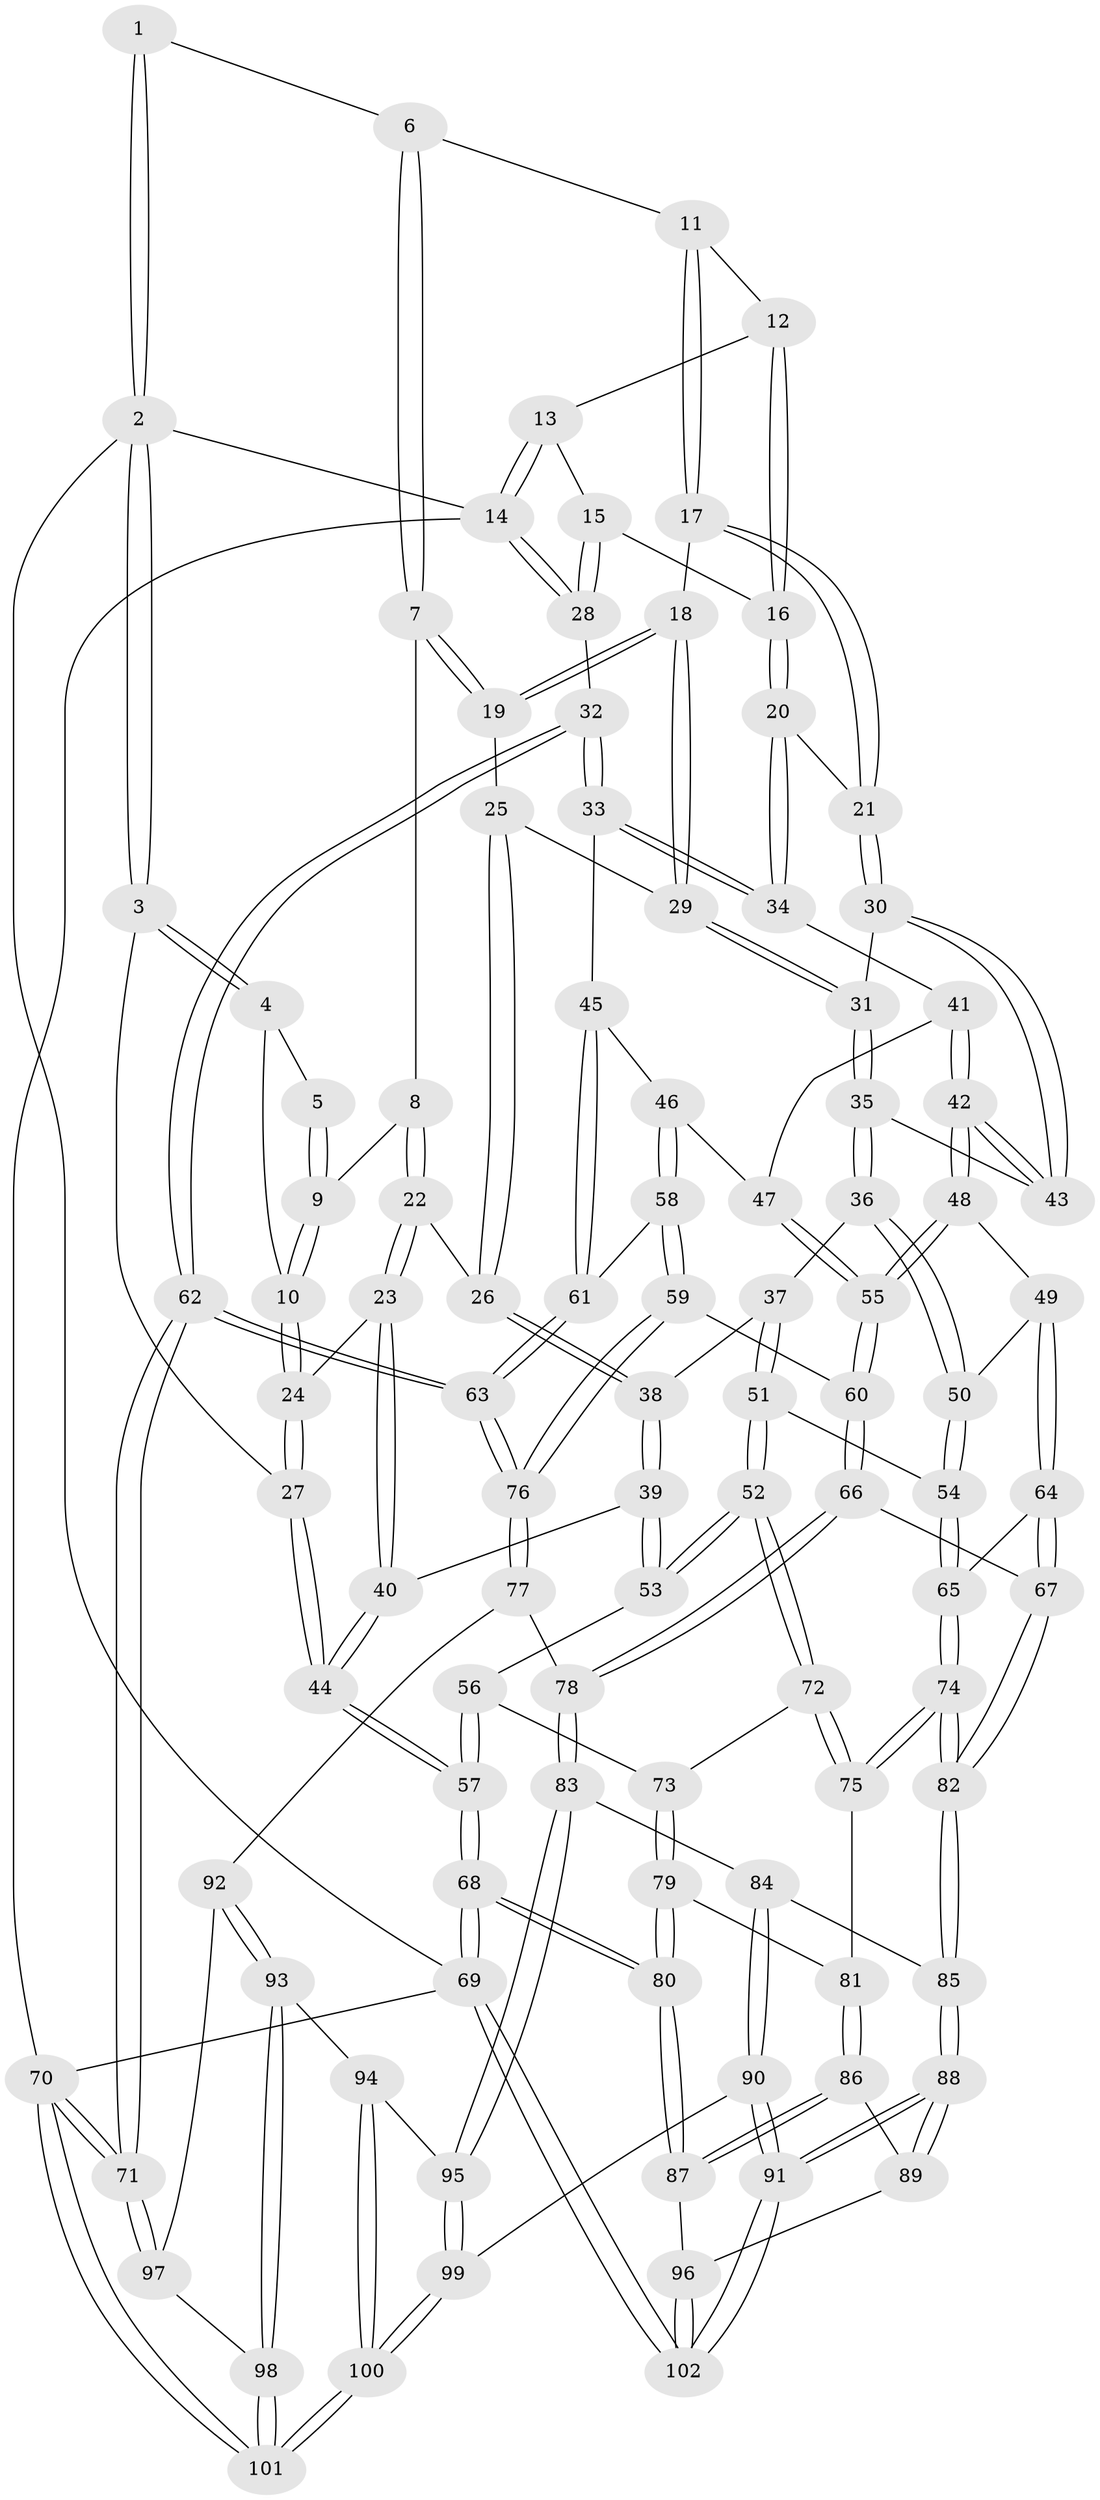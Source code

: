 // coarse degree distribution, {4: 0.2361111111111111, 3: 0.75, 2: 0.013888888888888888}
// Generated by graph-tools (version 1.1) at 2025/38/03/04/25 23:38:35]
// undirected, 102 vertices, 252 edges
graph export_dot {
  node [color=gray90,style=filled];
  1 [pos="+0.1699124318215361+0"];
  2 [pos="+0+0"];
  3 [pos="+0+0"];
  4 [pos="+0.03288202058947774+0.07053426872849893"];
  5 [pos="+0.1033700725661612+0.0233531397534118"];
  6 [pos="+0.34286580407445716+0"];
  7 [pos="+0.2115818703950355+0.1339306612745536"];
  8 [pos="+0.14426355790390735+0.13948773794961114"];
  9 [pos="+0.13239851706169614+0.13122729922213555"];
  10 [pos="+0.0334254250180085+0.1538228673255853"];
  11 [pos="+0.47889556931353916+0"];
  12 [pos="+0.7702893972527484+0"];
  13 [pos="+1+0"];
  14 [pos="+1+0"];
  15 [pos="+0.8624911778809833+0.19824866018279574"];
  16 [pos="+0.7798296923368198+0.20739782611806296"];
  17 [pos="+0.4843202218842415+0.03956524717920486"];
  18 [pos="+0.35678660612478574+0.21269066254645078"];
  19 [pos="+0.22552771991862758+0.15016356681026632"];
  20 [pos="+0.7505820725583979+0.23904515122579384"];
  21 [pos="+0.6098055148198995+0.22651118144746854"];
  22 [pos="+0.12576855862028155+0.26796021268156517"];
  23 [pos="+0.07606636150094312+0.28144304007757404"];
  24 [pos="+0+0.24916912606267916"];
  25 [pos="+0.20174562937749216+0.2587098713302559"];
  26 [pos="+0.1672379400421264+0.28317449009079537"];
  27 [pos="+0+0.2877135436358609"];
  28 [pos="+1+0.2640157026306583"];
  29 [pos="+0.35197930001332495+0.24521124134913624"];
  30 [pos="+0.5817598202289147+0.2772188168196788"];
  31 [pos="+0.3662237193774532+0.322893109473663"];
  32 [pos="+1+0.3291815683050808"];
  33 [pos="+0.9282737529862282+0.42607941540982114"];
  34 [pos="+0.790516395621878+0.37130803042537086"];
  35 [pos="+0.35022701261564165+0.39375438956717285"];
  36 [pos="+0.34241767784306776+0.405618859255535"];
  37 [pos="+0.2684165972426503+0.4224392779954565"];
  38 [pos="+0.23971061676269712+0.41982634344577274"];
  39 [pos="+0.15444514325198497+0.46059459568972777"];
  40 [pos="+0.10496898925046969+0.4511182038328147"];
  41 [pos="+0.7531403304864009+0.41066047759555846"];
  42 [pos="+0.6004655519432917+0.4572398080039615"];
  43 [pos="+0.5724402067916077+0.40088706160858995"];
  44 [pos="+0+0.5298182081165557"];
  45 [pos="+0.9018340347088446+0.5076427281910983"];
  46 [pos="+0.7858903806182223+0.5425011041276822"];
  47 [pos="+0.7582871401730419+0.5090606034307692"];
  48 [pos="+0.5940361964264651+0.48429641144306523"];
  49 [pos="+0.5295034483285845+0.5299573724681261"];
  50 [pos="+0.3954286791189835+0.5009936460305467"];
  51 [pos="+0.26314677187534385+0.5614133047559537"];
  52 [pos="+0.2341829164302159+0.6173286269831952"];
  53 [pos="+0.15476510784613254+0.4691000689695496"];
  54 [pos="+0.37698753143016767+0.5797760970956025"];
  55 [pos="+0.6597259755611999+0.5636188755277343"];
  56 [pos="+0.13168542381904175+0.5875588959655588"];
  57 [pos="+0+0.5412010829447451"];
  58 [pos="+0.7767377878565715+0.6108238006929727"];
  59 [pos="+0.7726843964129823+0.615965629585557"];
  60 [pos="+0.6835139059552047+0.64407347865687"];
  61 [pos="+0.9095163477749715+0.5914128269146643"];
  62 [pos="+1+0.9308761804546742"];
  63 [pos="+1+0.8388402462956073"];
  64 [pos="+0.5280887762580789+0.5434325305951202"];
  65 [pos="+0.3774061814767512+0.6590359343847608"];
  66 [pos="+0.6511961279255722+0.7139340625652242"];
  67 [pos="+0.5326409055333997+0.6865512753830546"];
  68 [pos="+0+0.7898234836928352"];
  69 [pos="+0+1"];
  70 [pos="+1+1"];
  71 [pos="+1+1"];
  72 [pos="+0.2281270384528593+0.6589157770264549"];
  73 [pos="+0.16467850475634793+0.6602604709607747"];
  74 [pos="+0.3695222125745178+0.7371377655589515"];
  75 [pos="+0.33638881832835776+0.7330844791107028"];
  76 [pos="+0.9300103388688215+0.8130159382135163"];
  77 [pos="+0.8287972153804486+0.8119897253654859"];
  78 [pos="+0.6782069848151316+0.7736066061233837"];
  79 [pos="+0.10307091063181484+0.7049980717740159"];
  80 [pos="+0+0.7915965284182953"];
  81 [pos="+0.20601463915012397+0.8218287209650311"];
  82 [pos="+0.38334962090443214+0.7478720004177223"];
  83 [pos="+0.6234612644258993+0.8636128117775003"];
  84 [pos="+0.5148989538888715+0.8658373873231942"];
  85 [pos="+0.3880303884262842+0.7651497872222268"];
  86 [pos="+0.19133712344581555+0.8465523554953186"];
  87 [pos="+0+0.8000398804986318"];
  88 [pos="+0.34016091631729417+0.9550832682745072"];
  89 [pos="+0.19586500247088545+0.8810469395387532"];
  90 [pos="+0.4266034271521315+1"];
  91 [pos="+0.3748874989007865+1"];
  92 [pos="+0.7426417814482865+0.9271470162258862"];
  93 [pos="+0.705271034413818+0.9369396258199018"];
  94 [pos="+0.6540990934053826+0.919372725445421"];
  95 [pos="+0.631973377702811+0.8996269063113409"];
  96 [pos="+0.14812519929995002+0.9596557275197828"];
  97 [pos="+0.7566644707081593+0.9475649195446153"];
  98 [pos="+0.7447668105839607+1"];
  99 [pos="+0.4582259419952245+1"];
  100 [pos="+0.7444164174239185+1"];
  101 [pos="+0.8027261385249701+1"];
  102 [pos="+0.22957109356617947+1"];
  1 -- 2;
  1 -- 2;
  1 -- 6;
  2 -- 3;
  2 -- 3;
  2 -- 14;
  2 -- 69;
  3 -- 4;
  3 -- 4;
  3 -- 27;
  4 -- 5;
  4 -- 10;
  5 -- 9;
  5 -- 9;
  6 -- 7;
  6 -- 7;
  6 -- 11;
  7 -- 8;
  7 -- 19;
  7 -- 19;
  8 -- 9;
  8 -- 22;
  8 -- 22;
  9 -- 10;
  9 -- 10;
  10 -- 24;
  10 -- 24;
  11 -- 12;
  11 -- 17;
  11 -- 17;
  12 -- 13;
  12 -- 16;
  12 -- 16;
  13 -- 14;
  13 -- 14;
  13 -- 15;
  14 -- 28;
  14 -- 28;
  14 -- 70;
  15 -- 16;
  15 -- 28;
  15 -- 28;
  16 -- 20;
  16 -- 20;
  17 -- 18;
  17 -- 21;
  17 -- 21;
  18 -- 19;
  18 -- 19;
  18 -- 29;
  18 -- 29;
  19 -- 25;
  20 -- 21;
  20 -- 34;
  20 -- 34;
  21 -- 30;
  21 -- 30;
  22 -- 23;
  22 -- 23;
  22 -- 26;
  23 -- 24;
  23 -- 40;
  23 -- 40;
  24 -- 27;
  24 -- 27;
  25 -- 26;
  25 -- 26;
  25 -- 29;
  26 -- 38;
  26 -- 38;
  27 -- 44;
  27 -- 44;
  28 -- 32;
  29 -- 31;
  29 -- 31;
  30 -- 31;
  30 -- 43;
  30 -- 43;
  31 -- 35;
  31 -- 35;
  32 -- 33;
  32 -- 33;
  32 -- 62;
  32 -- 62;
  33 -- 34;
  33 -- 34;
  33 -- 45;
  34 -- 41;
  35 -- 36;
  35 -- 36;
  35 -- 43;
  36 -- 37;
  36 -- 50;
  36 -- 50;
  37 -- 38;
  37 -- 51;
  37 -- 51;
  38 -- 39;
  38 -- 39;
  39 -- 40;
  39 -- 53;
  39 -- 53;
  40 -- 44;
  40 -- 44;
  41 -- 42;
  41 -- 42;
  41 -- 47;
  42 -- 43;
  42 -- 43;
  42 -- 48;
  42 -- 48;
  44 -- 57;
  44 -- 57;
  45 -- 46;
  45 -- 61;
  45 -- 61;
  46 -- 47;
  46 -- 58;
  46 -- 58;
  47 -- 55;
  47 -- 55;
  48 -- 49;
  48 -- 55;
  48 -- 55;
  49 -- 50;
  49 -- 64;
  49 -- 64;
  50 -- 54;
  50 -- 54;
  51 -- 52;
  51 -- 52;
  51 -- 54;
  52 -- 53;
  52 -- 53;
  52 -- 72;
  52 -- 72;
  53 -- 56;
  54 -- 65;
  54 -- 65;
  55 -- 60;
  55 -- 60;
  56 -- 57;
  56 -- 57;
  56 -- 73;
  57 -- 68;
  57 -- 68;
  58 -- 59;
  58 -- 59;
  58 -- 61;
  59 -- 60;
  59 -- 76;
  59 -- 76;
  60 -- 66;
  60 -- 66;
  61 -- 63;
  61 -- 63;
  62 -- 63;
  62 -- 63;
  62 -- 71;
  62 -- 71;
  63 -- 76;
  63 -- 76;
  64 -- 65;
  64 -- 67;
  64 -- 67;
  65 -- 74;
  65 -- 74;
  66 -- 67;
  66 -- 78;
  66 -- 78;
  67 -- 82;
  67 -- 82;
  68 -- 69;
  68 -- 69;
  68 -- 80;
  68 -- 80;
  69 -- 102;
  69 -- 102;
  69 -- 70;
  70 -- 71;
  70 -- 71;
  70 -- 101;
  70 -- 101;
  71 -- 97;
  71 -- 97;
  72 -- 73;
  72 -- 75;
  72 -- 75;
  73 -- 79;
  73 -- 79;
  74 -- 75;
  74 -- 75;
  74 -- 82;
  74 -- 82;
  75 -- 81;
  76 -- 77;
  76 -- 77;
  77 -- 78;
  77 -- 92;
  78 -- 83;
  78 -- 83;
  79 -- 80;
  79 -- 80;
  79 -- 81;
  80 -- 87;
  80 -- 87;
  81 -- 86;
  81 -- 86;
  82 -- 85;
  82 -- 85;
  83 -- 84;
  83 -- 95;
  83 -- 95;
  84 -- 85;
  84 -- 90;
  84 -- 90;
  85 -- 88;
  85 -- 88;
  86 -- 87;
  86 -- 87;
  86 -- 89;
  87 -- 96;
  88 -- 89;
  88 -- 89;
  88 -- 91;
  88 -- 91;
  89 -- 96;
  90 -- 91;
  90 -- 91;
  90 -- 99;
  91 -- 102;
  91 -- 102;
  92 -- 93;
  92 -- 93;
  92 -- 97;
  93 -- 94;
  93 -- 98;
  93 -- 98;
  94 -- 95;
  94 -- 100;
  94 -- 100;
  95 -- 99;
  95 -- 99;
  96 -- 102;
  96 -- 102;
  97 -- 98;
  98 -- 101;
  98 -- 101;
  99 -- 100;
  99 -- 100;
  100 -- 101;
  100 -- 101;
}
